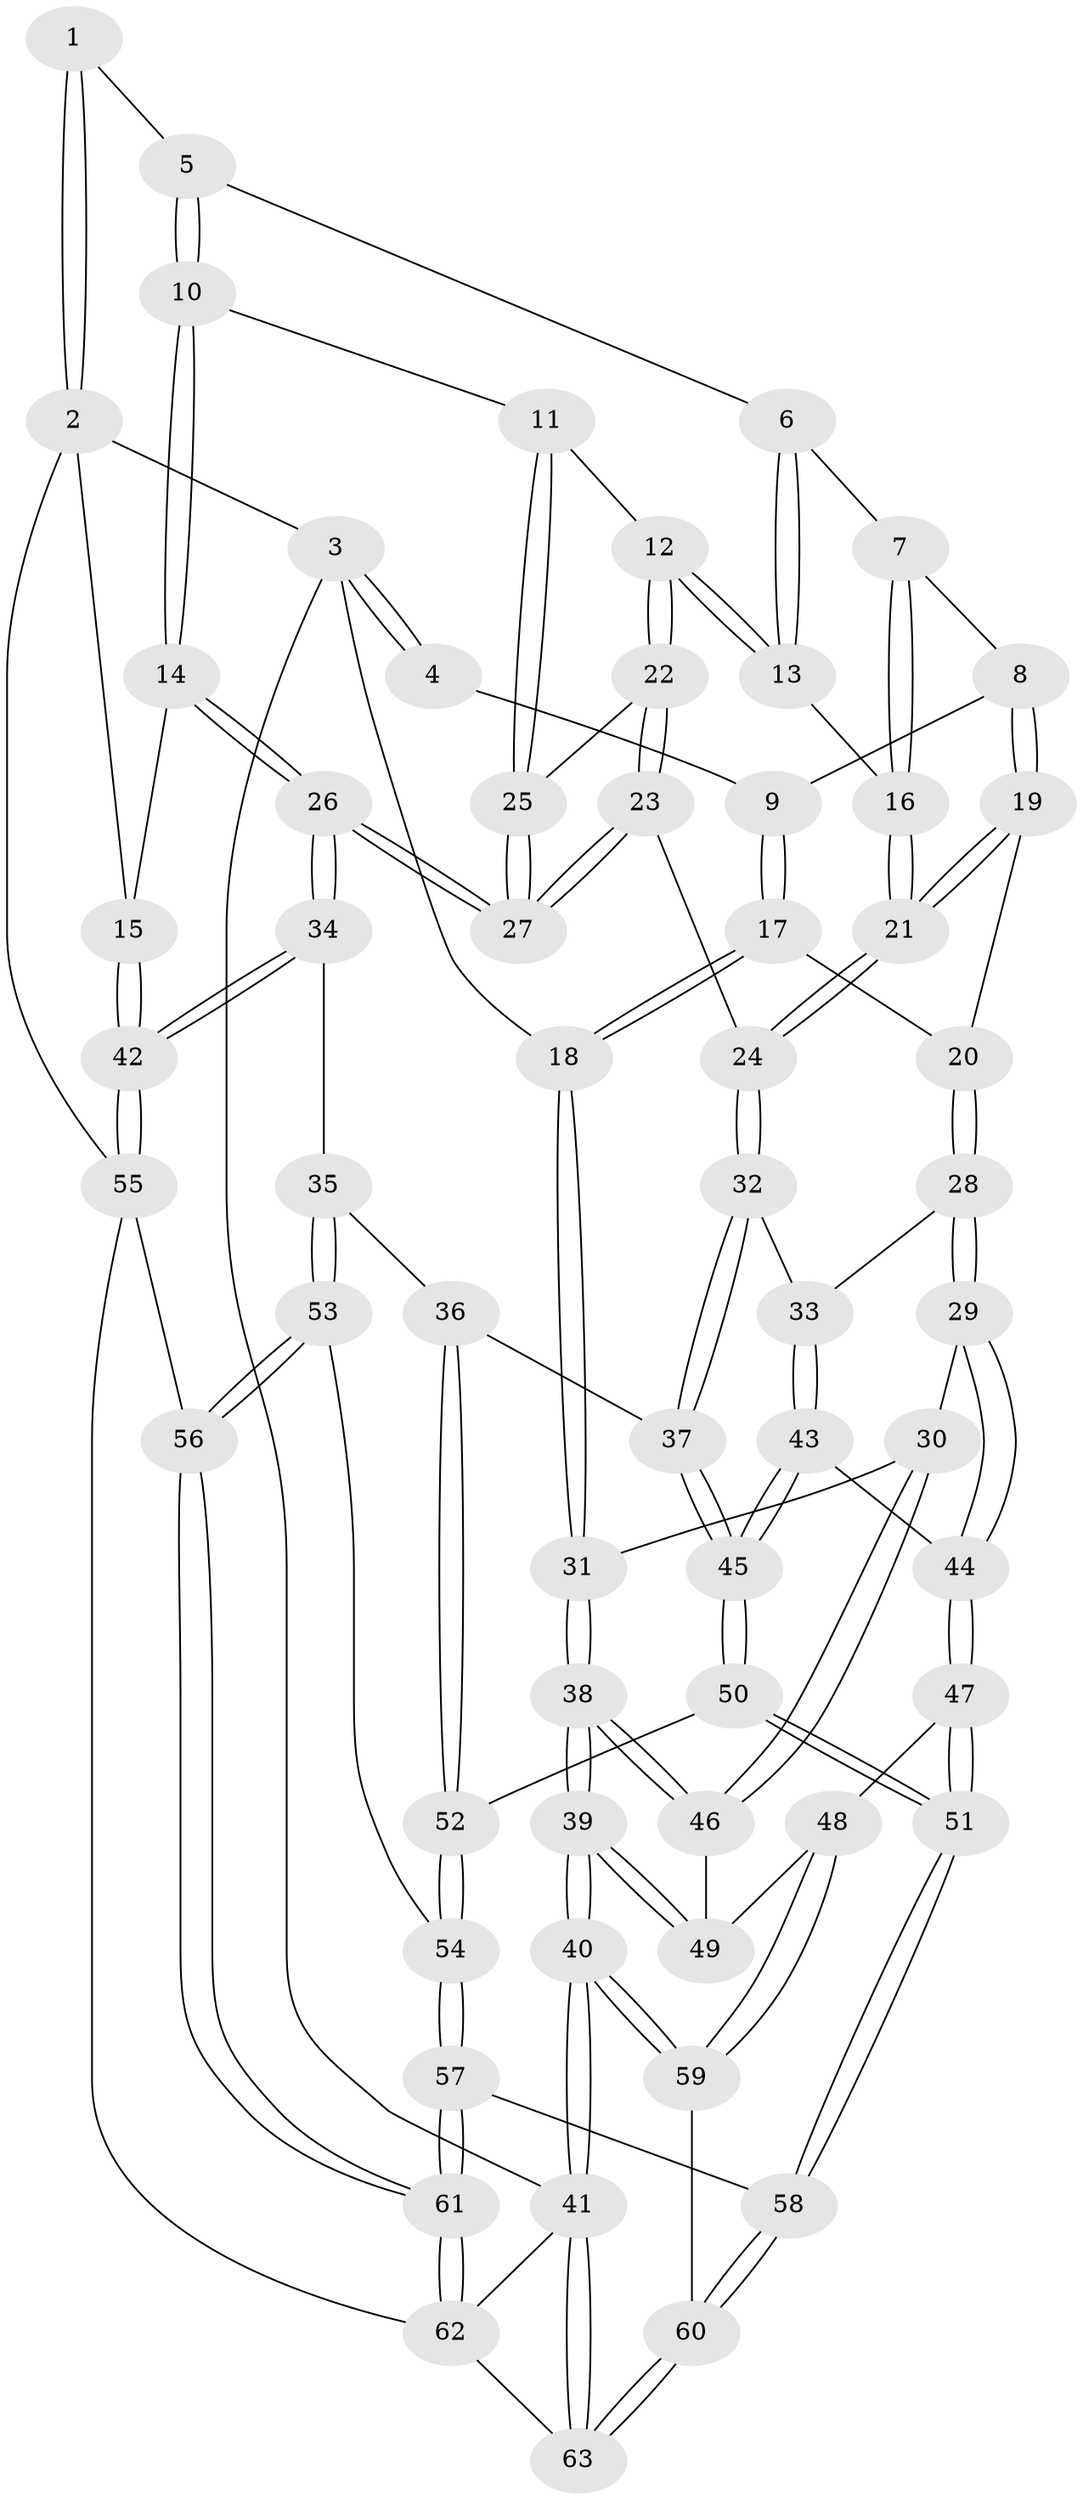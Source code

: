 // coarse degree distribution, {3: 0.08333333333333333, 7: 0.027777777777777776, 4: 0.6111111111111112, 5: 0.16666666666666666, 6: 0.1111111111111111}
// Generated by graph-tools (version 1.1) at 2025/24/03/03/25 07:24:35]
// undirected, 63 vertices, 154 edges
graph export_dot {
graph [start="1"]
  node [color=gray90,style=filled];
  1 [pos="+0.6882083844700584+0"];
  2 [pos="+1+0"];
  3 [pos="+0+0"];
  4 [pos="+0.4106609589340869+0"];
  5 [pos="+0.7702228743254177+0.08205869414012813"];
  6 [pos="+0.6956407749554776+0.10512776523766613"];
  7 [pos="+0.5876843144799452+0.11640565462547584"];
  8 [pos="+0.42646723928243596+0"];
  9 [pos="+0.4216468098596348+0"];
  10 [pos="+0.839333971220141+0.15973420067583805"];
  11 [pos="+0.8309373657234732+0.16538819438907418"];
  12 [pos="+0.6882249431236163+0.21202076971671305"];
  13 [pos="+0.6651941392550097+0.20022682008858622"];
  14 [pos="+0.8508482137699227+0.1628951477733817"];
  15 [pos="+1+0.15142392340978025"];
  16 [pos="+0.6107709920164213+0.1879961438106844"];
  17 [pos="+0.21693903257816774+0.2211790977723553"];
  18 [pos="+0+0.07970178405285328"];
  19 [pos="+0.44749350244017455+0.2650374373284972"];
  20 [pos="+0.2733243073246578+0.33001923441316644"];
  21 [pos="+0.5418162242143383+0.33916025249905973"];
  22 [pos="+0.6776155512850413+0.2873863959048039"];
  23 [pos="+0.5504249444178568+0.33821388145873066"];
  24 [pos="+0.5419343351878785+0.33937532012266597"];
  25 [pos="+0.727337055578978+0.3044290800453284"];
  26 [pos="+0.8016200092715585+0.4295912660029166"];
  27 [pos="+0.7698332066507956+0.3968991727257046"];
  28 [pos="+0.2569992993197092+0.40074332864751183"];
  29 [pos="+0.212393509237367+0.45917999885247984"];
  30 [pos="+0.18980567014413055+0.4672041876996032"];
  31 [pos="+0+0.11112374478203345"];
  32 [pos="+0.5345102791446907+0.4106482744137935"];
  33 [pos="+0.4799621606733908+0.46060063158621867"];
  34 [pos="+0.832420685280976+0.496818914961932"];
  35 [pos="+0.7191809587849123+0.5537578238163364"];
  36 [pos="+0.7134641329446958+0.5521388831200003"];
  37 [pos="+0.701251557981512+0.5461569936428203"];
  38 [pos="+0+0.6300065128390732"];
  39 [pos="+0+0.758577400986895"];
  40 [pos="+0+1"];
  41 [pos="+0+1"];
  42 [pos="+1+0.5440341051715666"];
  43 [pos="+0.4460893149099915+0.5843309581823312"];
  44 [pos="+0.31330882096061774+0.5621470565069738"];
  45 [pos="+0.45416198920930245+0.601362754670205"];
  46 [pos="+0.18710666534465606+0.4704814633626213"];
  47 [pos="+0.26327714039702793+0.7527808308731692"];
  48 [pos="+0.20182775600082428+0.7598523337035833"];
  49 [pos="+0.15476794471577682+0.7359010278377635"];
  50 [pos="+0.46241011772142276+0.6523638523190969"];
  51 [pos="+0.36675487484578684+0.7827916538442549"];
  52 [pos="+0.5154179367037242+0.6753912003341185"];
  53 [pos="+0.7017702593907864+0.6924207565141054"];
  54 [pos="+0.6508759888831482+0.7969256588009915"];
  55 [pos="+1+0.6560189085932656"];
  56 [pos="+0.9992471208015148+0.7614801438192416"];
  57 [pos="+0.656822837581899+0.9449745254129505"];
  58 [pos="+0.3677753783929869+0.7846395317661056"];
  59 [pos="+0.19193364108894848+0.9133523807690167"];
  60 [pos="+0.3138356732250876+1"];
  61 [pos="+0.6976594991468981+1"];
  62 [pos="+0.6876681131172212+1"];
  63 [pos="+0.3380526512318002+1"];
  1 -- 2;
  1 -- 2;
  1 -- 5;
  2 -- 3;
  2 -- 15;
  2 -- 55;
  3 -- 4;
  3 -- 4;
  3 -- 18;
  3 -- 41;
  4 -- 9;
  5 -- 6;
  5 -- 10;
  5 -- 10;
  6 -- 7;
  6 -- 13;
  6 -- 13;
  7 -- 8;
  7 -- 16;
  7 -- 16;
  8 -- 9;
  8 -- 19;
  8 -- 19;
  9 -- 17;
  9 -- 17;
  10 -- 11;
  10 -- 14;
  10 -- 14;
  11 -- 12;
  11 -- 25;
  11 -- 25;
  12 -- 13;
  12 -- 13;
  12 -- 22;
  12 -- 22;
  13 -- 16;
  14 -- 15;
  14 -- 26;
  14 -- 26;
  15 -- 42;
  15 -- 42;
  16 -- 21;
  16 -- 21;
  17 -- 18;
  17 -- 18;
  17 -- 20;
  18 -- 31;
  18 -- 31;
  19 -- 20;
  19 -- 21;
  19 -- 21;
  20 -- 28;
  20 -- 28;
  21 -- 24;
  21 -- 24;
  22 -- 23;
  22 -- 23;
  22 -- 25;
  23 -- 24;
  23 -- 27;
  23 -- 27;
  24 -- 32;
  24 -- 32;
  25 -- 27;
  25 -- 27;
  26 -- 27;
  26 -- 27;
  26 -- 34;
  26 -- 34;
  28 -- 29;
  28 -- 29;
  28 -- 33;
  29 -- 30;
  29 -- 44;
  29 -- 44;
  30 -- 31;
  30 -- 46;
  30 -- 46;
  31 -- 38;
  31 -- 38;
  32 -- 33;
  32 -- 37;
  32 -- 37;
  33 -- 43;
  33 -- 43;
  34 -- 35;
  34 -- 42;
  34 -- 42;
  35 -- 36;
  35 -- 53;
  35 -- 53;
  36 -- 37;
  36 -- 52;
  36 -- 52;
  37 -- 45;
  37 -- 45;
  38 -- 39;
  38 -- 39;
  38 -- 46;
  38 -- 46;
  39 -- 40;
  39 -- 40;
  39 -- 49;
  39 -- 49;
  40 -- 41;
  40 -- 41;
  40 -- 59;
  40 -- 59;
  41 -- 63;
  41 -- 63;
  41 -- 62;
  42 -- 55;
  42 -- 55;
  43 -- 44;
  43 -- 45;
  43 -- 45;
  44 -- 47;
  44 -- 47;
  45 -- 50;
  45 -- 50;
  46 -- 49;
  47 -- 48;
  47 -- 51;
  47 -- 51;
  48 -- 49;
  48 -- 59;
  48 -- 59;
  50 -- 51;
  50 -- 51;
  50 -- 52;
  51 -- 58;
  51 -- 58;
  52 -- 54;
  52 -- 54;
  53 -- 54;
  53 -- 56;
  53 -- 56;
  54 -- 57;
  54 -- 57;
  55 -- 56;
  55 -- 62;
  56 -- 61;
  56 -- 61;
  57 -- 58;
  57 -- 61;
  57 -- 61;
  58 -- 60;
  58 -- 60;
  59 -- 60;
  60 -- 63;
  60 -- 63;
  61 -- 62;
  61 -- 62;
  62 -- 63;
}
